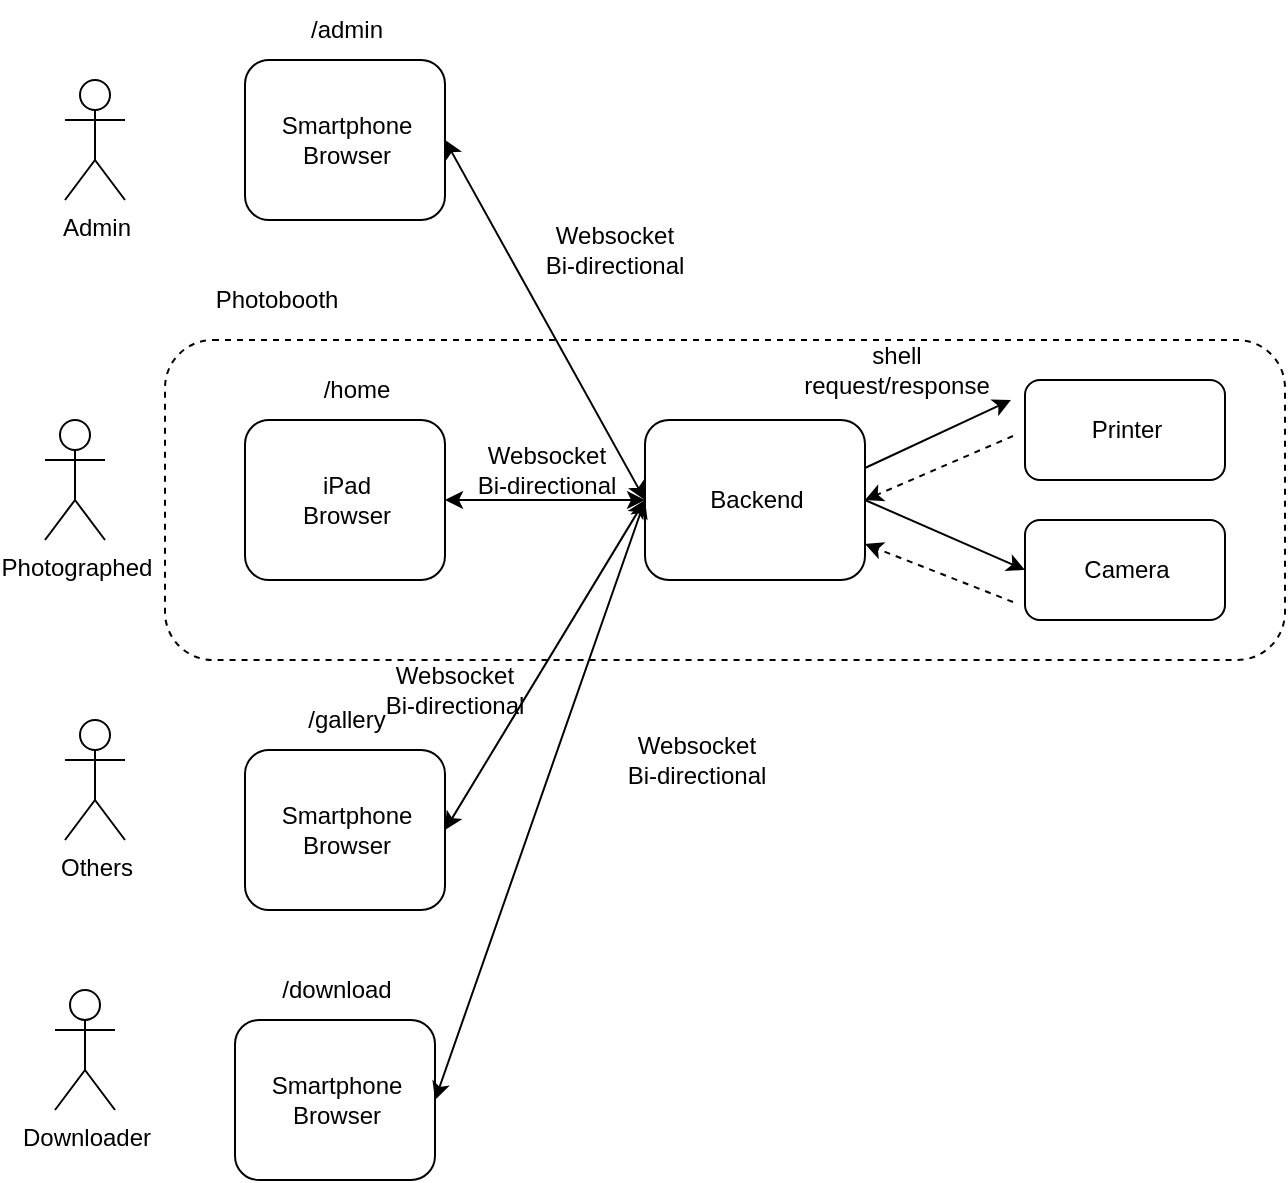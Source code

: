 <mxfile>
    <diagram id="bg_41D5jeugq3SWy1JiE" name="Page-1">
        <mxGraphModel dx="3908" dy="3897" grid="1" gridSize="10" guides="1" tooltips="1" connect="1" arrows="1" fold="1" page="1" pageScale="1" pageWidth="827" pageHeight="1169" math="0" shadow="0">
            <root>
                <mxCell id="0"/>
                <mxCell id="1" parent="0"/>
                <mxCell id="38" value="" style="rounded=1;whiteSpace=wrap;html=1;" parent="1" vertex="1">
                    <mxGeometry x="405.5" y="45" width="100" height="80" as="geometry"/>
                </mxCell>
                <mxCell id="39" value="" style="rounded=1;whiteSpace=wrap;html=1;" parent="1" vertex="1">
                    <mxGeometry x="405.5" y="-300" width="100" height="80" as="geometry"/>
                </mxCell>
                <mxCell id="40" value="" style="rounded=1;whiteSpace=wrap;html=1;dashed=1;" parent="1" vertex="1">
                    <mxGeometry x="365.5" y="-160" width="560" height="160" as="geometry"/>
                </mxCell>
                <mxCell id="41" value="Admin" style="shape=umlActor;verticalLabelPosition=bottom;verticalAlign=top;html=1;outlineConnect=0;" parent="1" vertex="1">
                    <mxGeometry x="315.5" y="-290" width="30" height="60" as="geometry"/>
                </mxCell>
                <mxCell id="42" value="" style="rounded=1;whiteSpace=wrap;html=1;" parent="1" vertex="1">
                    <mxGeometry x="405.5" y="-120" width="100" height="80" as="geometry"/>
                </mxCell>
                <mxCell id="43" value="" style="rounded=1;whiteSpace=wrap;html=1;" parent="1" vertex="1">
                    <mxGeometry x="605.5" y="-120" width="110" height="80" as="geometry"/>
                </mxCell>
                <mxCell id="44" value="Photobooth" style="text;html=1;align=center;verticalAlign=middle;resizable=0;points=[];autosize=1;strokeColor=none;fillColor=none;" parent="1" vertex="1">
                    <mxGeometry x="380.5" y="-195" width="80" height="30" as="geometry"/>
                </mxCell>
                <mxCell id="45" value="Photographed" style="shape=umlActor;verticalLabelPosition=bottom;verticalAlign=top;html=1;outlineConnect=0;" parent="1" vertex="1">
                    <mxGeometry x="305.5" y="-120" width="30" height="60" as="geometry"/>
                </mxCell>
                <mxCell id="46" value="Smartphone&lt;br&gt;Browser" style="text;html=1;align=center;verticalAlign=middle;resizable=0;points=[];autosize=1;strokeColor=none;fillColor=none;" parent="1" vertex="1">
                    <mxGeometry x="410.5" y="-280" width="90" height="40" as="geometry"/>
                </mxCell>
                <mxCell id="47" value="iPad&lt;br&gt;Browser" style="text;html=1;align=center;verticalAlign=middle;resizable=0;points=[];autosize=1;strokeColor=none;fillColor=none;" parent="1" vertex="1">
                    <mxGeometry x="420.5" y="-100" width="70" height="40" as="geometry"/>
                </mxCell>
                <mxCell id="48" value="Backend" style="text;html=1;align=center;verticalAlign=middle;resizable=0;points=[];autosize=1;strokeColor=none;fillColor=none;" parent="1" vertex="1">
                    <mxGeometry x="625.5" y="-95" width="70" height="30" as="geometry"/>
                </mxCell>
                <mxCell id="49" value="Others" style="shape=umlActor;verticalLabelPosition=bottom;verticalAlign=top;html=1;outlineConnect=0;" parent="1" vertex="1">
                    <mxGeometry x="315.5" y="30" width="30" height="60" as="geometry"/>
                </mxCell>
                <mxCell id="50" value="Smartphone&lt;br&gt;Browser" style="text;html=1;align=center;verticalAlign=middle;resizable=0;points=[];autosize=1;strokeColor=none;fillColor=none;" parent="1" vertex="1">
                    <mxGeometry x="410.5" y="65" width="90" height="40" as="geometry"/>
                </mxCell>
                <mxCell id="51" value="" style="endArrow=classic;startArrow=classic;html=1;" parent="1" edge="1">
                    <mxGeometry width="50" height="50" relative="1" as="geometry">
                        <mxPoint x="505.5" y="-80" as="sourcePoint"/>
                        <mxPoint x="605.5" y="-80" as="targetPoint"/>
                    </mxGeometry>
                </mxCell>
                <mxCell id="52" value="Websocket&lt;br&gt;Bi-directional" style="text;html=1;align=center;verticalAlign=middle;resizable=0;points=[];autosize=1;strokeColor=none;fillColor=none;" parent="1" vertex="1">
                    <mxGeometry x="510.5" y="-115" width="90" height="40" as="geometry"/>
                </mxCell>
                <mxCell id="53" value="" style="endArrow=classic;startArrow=classic;html=1;exitX=1;exitY=0.5;exitDx=0;exitDy=0;entryX=0;entryY=0.5;entryDx=0;entryDy=0;" parent="1" source="38" target="43" edge="1">
                    <mxGeometry width="50" height="50" relative="1" as="geometry">
                        <mxPoint x="495.5" y="130" as="sourcePoint"/>
                        <mxPoint x="605.5" y="20" as="targetPoint"/>
                    </mxGeometry>
                </mxCell>
                <mxCell id="54" value="Websocket&lt;br&gt;Bi-directional" style="text;html=1;align=center;verticalAlign=middle;resizable=0;points=[];autosize=1;strokeColor=none;fillColor=none;" parent="1" vertex="1">
                    <mxGeometry x="585.5" y="30" width="90" height="40" as="geometry"/>
                </mxCell>
                <mxCell id="55" value="" style="endArrow=classic;startArrow=classic;html=1;exitX=0;exitY=0.5;exitDx=0;exitDy=0;entryX=1;entryY=0.5;entryDx=0;entryDy=0;" parent="1" source="43" target="39" edge="1">
                    <mxGeometry width="50" height="50" relative="1" as="geometry">
                        <mxPoint x="505.5" y="140" as="sourcePoint"/>
                        <mxPoint x="495.5" y="-300" as="targetPoint"/>
                    </mxGeometry>
                </mxCell>
                <mxCell id="56" value="Websocket&lt;br&gt;Bi-directional" style="text;html=1;align=center;verticalAlign=middle;resizable=0;points=[];autosize=1;strokeColor=none;fillColor=none;" parent="1" vertex="1">
                    <mxGeometry x="544.5" y="-225" width="90" height="40" as="geometry"/>
                </mxCell>
                <mxCell id="57" value="" style="endArrow=classic;html=1;" parent="1" edge="1">
                    <mxGeometry width="50" height="50" relative="1" as="geometry">
                        <mxPoint x="715.5" y="-96" as="sourcePoint"/>
                        <mxPoint x="788.5" y="-130" as="targetPoint"/>
                    </mxGeometry>
                </mxCell>
                <mxCell id="58" value="" style="rounded=1;whiteSpace=wrap;html=1;" parent="1" vertex="1">
                    <mxGeometry x="795.5" y="-140" width="100" height="50" as="geometry"/>
                </mxCell>
                <mxCell id="59" value="" style="rounded=1;whiteSpace=wrap;html=1;" parent="1" vertex="1">
                    <mxGeometry x="795.5" y="-70" width="100" height="50" as="geometry"/>
                </mxCell>
                <mxCell id="60" value="Printer" style="text;html=1;align=center;verticalAlign=middle;resizable=0;points=[];autosize=1;strokeColor=none;fillColor=none;" parent="1" vertex="1">
                    <mxGeometry x="815.5" y="-130" width="60" height="30" as="geometry"/>
                </mxCell>
                <mxCell id="61" value="Camera" style="text;html=1;align=center;verticalAlign=middle;resizable=0;points=[];autosize=1;strokeColor=none;fillColor=none;" parent="1" vertex="1">
                    <mxGeometry x="810.5" y="-60" width="70" height="30" as="geometry"/>
                </mxCell>
                <mxCell id="62" value="" style="endArrow=classic;html=1;entryX=0;entryY=0.5;entryDx=0;entryDy=0;exitX=1;exitY=0.5;exitDx=0;exitDy=0;" parent="1" source="43" target="59" edge="1">
                    <mxGeometry width="50" height="50" relative="1" as="geometry">
                        <mxPoint x="725.5" y="-70" as="sourcePoint"/>
                        <mxPoint x="805.5" y="-105" as="targetPoint"/>
                    </mxGeometry>
                </mxCell>
                <mxCell id="63" value="" style="endArrow=classic;html=1;dashed=1;" parent="1" edge="1">
                    <mxGeometry width="50" height="50" relative="1" as="geometry">
                        <mxPoint x="789.5" y="-112" as="sourcePoint"/>
                        <mxPoint x="715.5" y="-80" as="targetPoint"/>
                    </mxGeometry>
                </mxCell>
                <mxCell id="64" value="" style="endArrow=classic;html=1;dashed=1;" parent="1" edge="1">
                    <mxGeometry width="50" height="50" relative="1" as="geometry">
                        <mxPoint x="789.5" y="-29.0" as="sourcePoint"/>
                        <mxPoint x="715.5" y="-58" as="targetPoint"/>
                    </mxGeometry>
                </mxCell>
                <mxCell id="70" value="/admin" style="text;html=1;align=center;verticalAlign=middle;resizable=0;points=[];autosize=1;strokeColor=none;fillColor=none;" parent="1" vertex="1">
                    <mxGeometry x="425.5" y="-330" width="60" height="30" as="geometry"/>
                </mxCell>
                <mxCell id="71" value="/gallery" style="text;html=1;align=center;verticalAlign=middle;resizable=0;points=[];autosize=1;strokeColor=none;fillColor=none;" parent="1" vertex="1">
                    <mxGeometry x="425.5" y="15" width="60" height="30" as="geometry"/>
                </mxCell>
                <mxCell id="72" value="/home" style="text;html=1;align=center;verticalAlign=middle;resizable=0;points=[];autosize=1;strokeColor=none;fillColor=none;" parent="1" vertex="1">
                    <mxGeometry x="430.5" y="-150" width="60" height="30" as="geometry"/>
                </mxCell>
                <mxCell id="193" value="" style="rounded=1;whiteSpace=wrap;html=1;" parent="1" vertex="1">
                    <mxGeometry x="400.5" y="180" width="100" height="80" as="geometry"/>
                </mxCell>
                <mxCell id="194" value="Downloader" style="shape=umlActor;verticalLabelPosition=bottom;verticalAlign=top;html=1;outlineConnect=0;" parent="1" vertex="1">
                    <mxGeometry x="310.5" y="165" width="30" height="60" as="geometry"/>
                </mxCell>
                <mxCell id="195" value="Smartphone&lt;br&gt;Browser" style="text;html=1;align=center;verticalAlign=middle;resizable=0;points=[];autosize=1;strokeColor=none;fillColor=none;" parent="1" vertex="1">
                    <mxGeometry x="405.5" y="200" width="90" height="40" as="geometry"/>
                </mxCell>
                <mxCell id="196" value="/download" style="text;html=1;align=center;verticalAlign=middle;resizable=0;points=[];autosize=1;strokeColor=none;fillColor=none;" parent="1" vertex="1">
                    <mxGeometry x="410.5" y="150" width="80" height="30" as="geometry"/>
                </mxCell>
                <mxCell id="197" value="" style="endArrow=classic;startArrow=classic;html=1;exitX=1;exitY=0.5;exitDx=0;exitDy=0;entryX=0;entryY=0.5;entryDx=0;entryDy=0;" parent="1" source="193" target="43" edge="1">
                    <mxGeometry width="50" height="50" relative="1" as="geometry">
                        <mxPoint x="515.5" y="95" as="sourcePoint"/>
                        <mxPoint x="615.5" y="-70" as="targetPoint"/>
                    </mxGeometry>
                </mxCell>
                <mxCell id="198" value="Websocket&lt;br&gt;Bi-directional" style="text;html=1;align=center;verticalAlign=middle;resizable=0;points=[];autosize=1;strokeColor=none;fillColor=none;" parent="1" vertex="1">
                    <mxGeometry x="464.5" y="-5" width="90" height="40" as="geometry"/>
                </mxCell>
                <mxCell id="256" value="shell&lt;br&gt;request/response" style="text;html=1;align=center;verticalAlign=middle;resizable=0;points=[];autosize=1;strokeColor=none;fillColor=none;" vertex="1" parent="1">
                    <mxGeometry x="670.5" y="-165" width="120" height="40" as="geometry"/>
                </mxCell>
            </root>
        </mxGraphModel>
    </diagram>
</mxfile>
